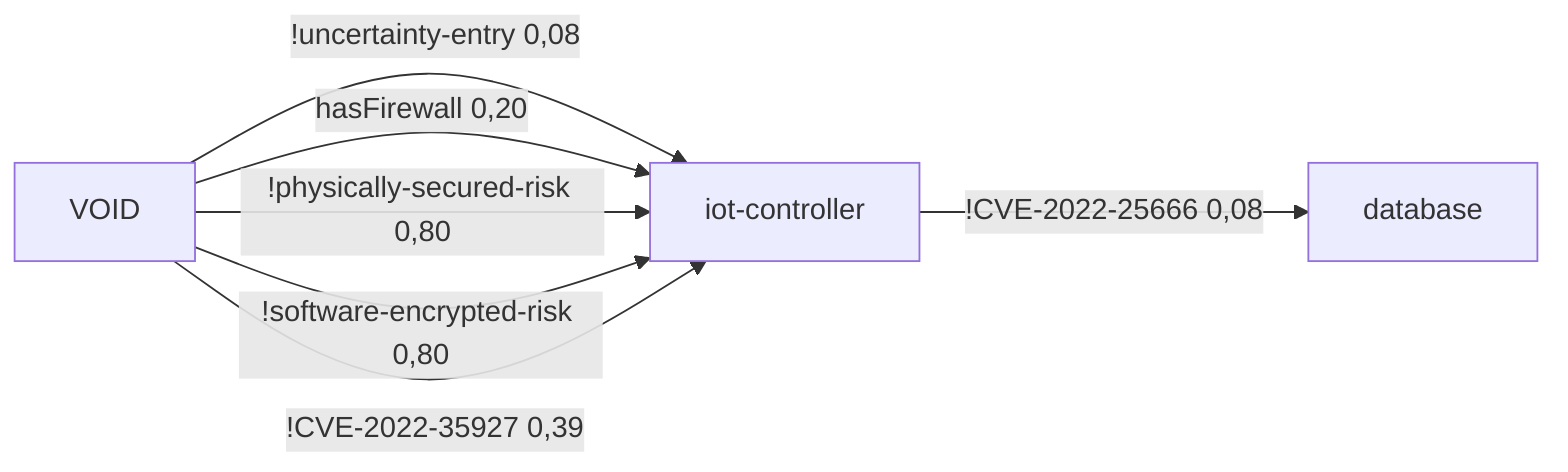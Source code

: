 %% AttributeChange [4mcontiki-ng/contiki-ng[0m to [4m4.7[0m for node [4miot-controller[0m
%%  VOID -[0,98]->  iot-controller -[0,08]-> database 78,56 0,08
flowchart LR
	iot-controller[iot-controller]
	database[database]
	VOID[VOID]
	iot-controller -->|!CVE-2022-25666 0,08| database
	VOID -->|!uncertainty-entry 0,08| iot-controller
	VOID -->|hasFirewall 0,20| iot-controller
	VOID -->|!physically-secured-risk 0,80| iot-controller
	VOID -->|!software-encrypted-risk 0,80| iot-controller
	VOID -->|!CVE-2022-35927 0,39| iot-controller